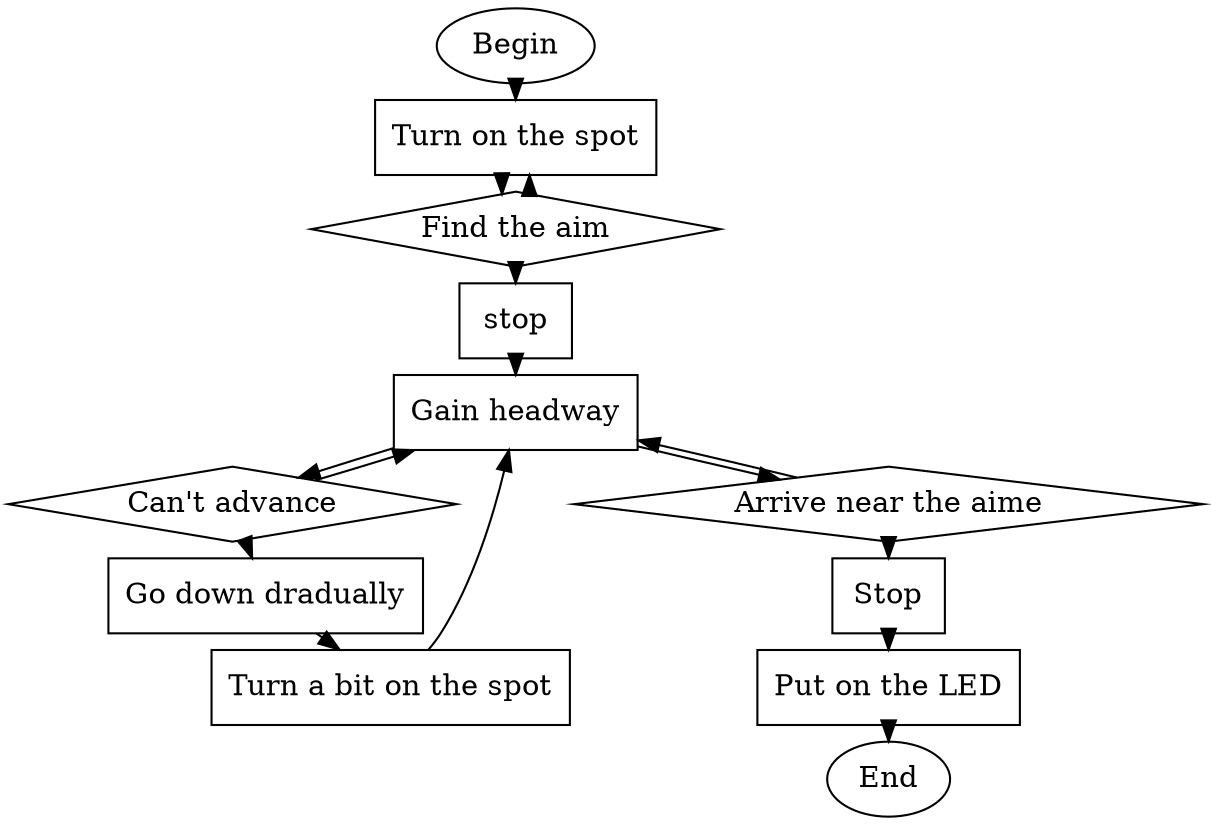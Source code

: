 
digraph rover_flow {
	graph [charset="UTF-8", ranksep=0.0];
	 n1[label="Begin",shape=ellipse];
	 n2[label="Turn on the spot",shape=box];
	 n3[label="Find the aim",shape=diamond];
	 n4[label="stop",shape=box];
	 n5[label="Gain headway",shape=box];
	 ns1[label="Can't advance",shape=diamond]; // If I have spear feerings
	 ns2[label="Go down dradually",shape=box];
	 ns3[label="Turn a bit on the spot",shape=box];
	 n6[label="Arrive near the aime",shape=diamond];
	 n7[label="Stop",shape=box];
	 ns[label="Put on the LED",shape=box]; // If I have spear feerings
	 n8[label="End",shape=ellipse];

	 n1 -> n2;
	 n2 -> n3;
	 n3 -> n2;
	 n3 -> n4;
	 n4 -> n5;
	 n5 -> ns1;
	 ns1 -> n5;
	 ns1 -> ns2;
	 ns2 -> ns3;
	 ns3 -> n5;
	 n5 -> n6;
	 n6 -> n5;
	 n6 -> n7;
	 n7 -> ns;
	 ns -> n8;
}